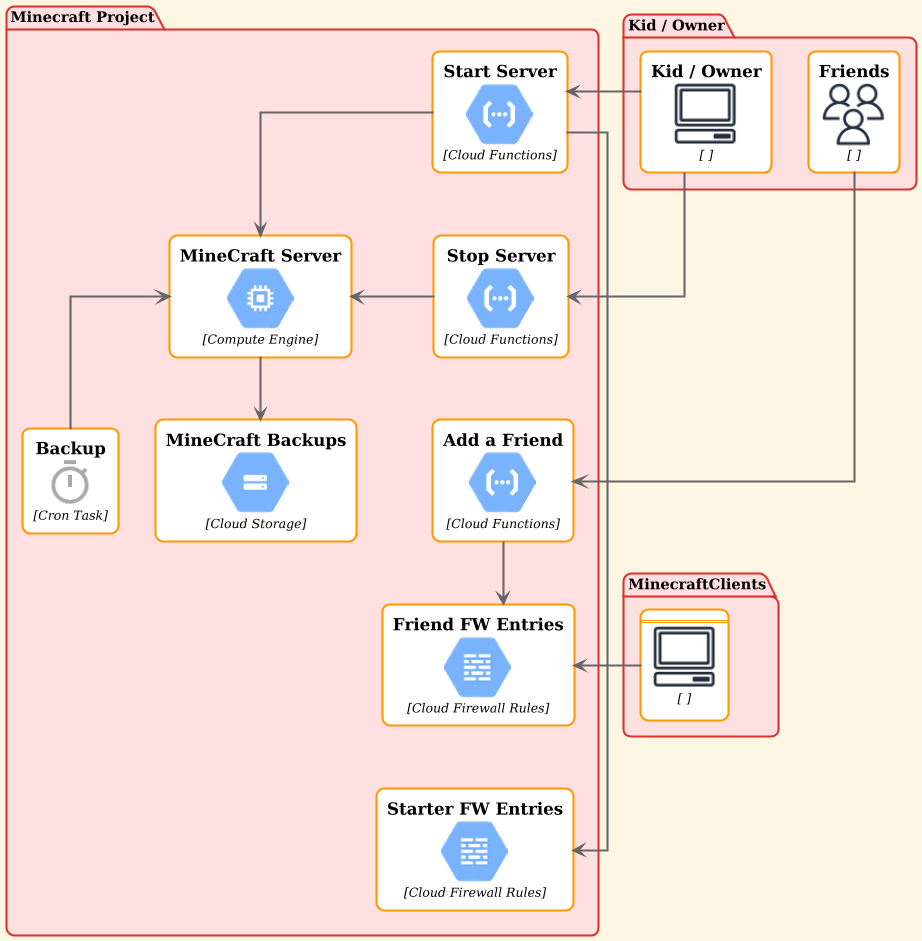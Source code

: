 @startuml
!theme sunlust
!include <archimate/Archimate>
!include <gcp/GCPCommon>
!include <gcp/Compute/Cloud_Functions>
!include <gcp/Networking/Cloud_Firewall_Rules>
!include <gcp/Compute/Compute_Engine>
!include <gcp/Storage/Cloud_Storage>
!include <awslib/AWSSimplified>
!include <awslib/all>
!include <material/common>
!include <material/timer>

skinparam linetype ortho

package "Kid / Owner" {
    Users(Users, "Friends", " ")
    Client(Client, "Kid / Owner", " ")
}

package "MinecraftClients" {
    Client(ClientMinecraft, "", " ")
}

package "Minecraft Project" {

    together {
        Cloud_Functions(Cloud_FunctionsStart, "Start Server", "Cloud Functions")
        Cloud_Functions(Cloud_FunctionsStop, "Stop Server", "Cloud Functions")
        Cloud_Functions(Cloud_FunctionAdd, "Add a Friend", "Cloud Functions")
    }
    Compute_Engine(Compute_Engine, "MineCraft Server", "Compute Engine")
    Cloud_Storage(Cloud_Storage, "MineCraft Backups", "Cloud Storage")
    together {
        Cloud_Firewall_Rules(Cloud_Firewall_Rules_Starter,"Starter FW Entries", "Cloud Firewall Rules")
        Cloud_Firewall_Rules(Cloud_Firewall_Rules_Friend,"Friend FW Entries", "Cloud Firewall Rules")
    }

    EntityColoring("Backup")
    Entity("Backup", "Backup","Cron Task", "darkgrey", "ma_timer", "Backup")
}

Cloud_FunctionsStart -[hidden]d-> Cloud_FunctionsStop
Cloud_FunctionsStop -[hidden]d-> Cloud_FunctionAdd
Cloud_FunctionsStart -d-> Cloud_Firewall_Rules_Starter
Cloud_FunctionAdd -d-> Cloud_Firewall_Rules_Friend
Cloud_Firewall_Rules_Friend -[hidden]d-> Cloud_Firewall_Rules_Starter
Cloud_FunctionsStart -> Compute_Engine
Cloud_FunctionsStop -> Compute_Engine
Compute_Engine -d-> Cloud_Storage

Client -r-> Cloud_FunctionsStart
Client -r-> Cloud_FunctionsStop
Users -r-> Cloud_FunctionAdd
ClientMinecraft -r-> Cloud_Firewall_Rules_Friend
Backup -u-> Compute_Engine
@enduml
